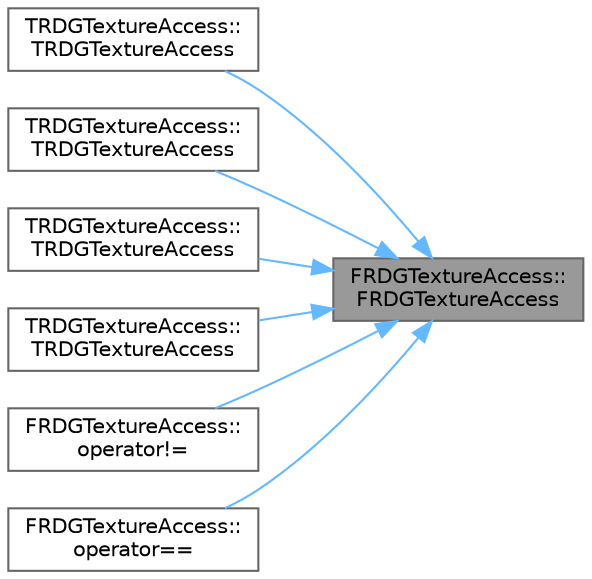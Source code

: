digraph "FRDGTextureAccess::FRDGTextureAccess"
{
 // INTERACTIVE_SVG=YES
 // LATEX_PDF_SIZE
  bgcolor="transparent";
  edge [fontname=Helvetica,fontsize=10,labelfontname=Helvetica,labelfontsize=10];
  node [fontname=Helvetica,fontsize=10,shape=box,height=0.2,width=0.4];
  rankdir="RL";
  Node1 [id="Node000001",label="FRDGTextureAccess::\lFRDGTextureAccess",height=0.2,width=0.4,color="gray40", fillcolor="grey60", style="filled", fontcolor="black",tooltip=" "];
  Node1 -> Node2 [id="edge1_Node000001_Node000002",dir="back",color="steelblue1",style="solid",tooltip=" "];
  Node2 [id="Node000002",label="TRDGTextureAccess::\lTRDGTextureAccess",height=0.2,width=0.4,color="grey40", fillcolor="white", style="filled",URL="$d1/d67/classTRDGTextureAccess.html#a77d4684dee51b07d4773a8d768b15952",tooltip=" "];
  Node1 -> Node3 [id="edge2_Node000001_Node000003",dir="back",color="steelblue1",style="solid",tooltip=" "];
  Node3 [id="Node000003",label="TRDGTextureAccess::\lTRDGTextureAccess",height=0.2,width=0.4,color="grey40", fillcolor="white", style="filled",URL="$d1/d67/classTRDGTextureAccess.html#a6ae34b9f2f8c0be5090217b8cdffb6f3",tooltip=" "];
  Node1 -> Node4 [id="edge3_Node000001_Node000004",dir="back",color="steelblue1",style="solid",tooltip=" "];
  Node4 [id="Node000004",label="TRDGTextureAccess::\lTRDGTextureAccess",height=0.2,width=0.4,color="grey40", fillcolor="white", style="filled",URL="$d1/d67/classTRDGTextureAccess.html#a6ea403ec663a3fcd05362312cbe406f0",tooltip=" "];
  Node1 -> Node5 [id="edge4_Node000001_Node000005",dir="back",color="steelblue1",style="solid",tooltip=" "];
  Node5 [id="Node000005",label="TRDGTextureAccess::\lTRDGTextureAccess",height=0.2,width=0.4,color="grey40", fillcolor="white", style="filled",URL="$d1/d67/classTRDGTextureAccess.html#a81afd5219768a1baaaa6923d02c14669",tooltip=" "];
  Node1 -> Node6 [id="edge5_Node000001_Node000006",dir="back",color="steelblue1",style="solid",tooltip=" "];
  Node6 [id="Node000006",label="FRDGTextureAccess::\loperator!=",height=0.2,width=0.4,color="grey40", fillcolor="white", style="filled",URL="$df/d54/classFRDGTextureAccess.html#adab3de08a37c23ac47d4cc64f4e63482",tooltip=" "];
  Node1 -> Node7 [id="edge6_Node000001_Node000007",dir="back",color="steelblue1",style="solid",tooltip=" "];
  Node7 [id="Node000007",label="FRDGTextureAccess::\loperator==",height=0.2,width=0.4,color="grey40", fillcolor="white", style="filled",URL="$df/d54/classFRDGTextureAccess.html#ac8119c98f477c516b6f51f6776370aee",tooltip=" "];
}
